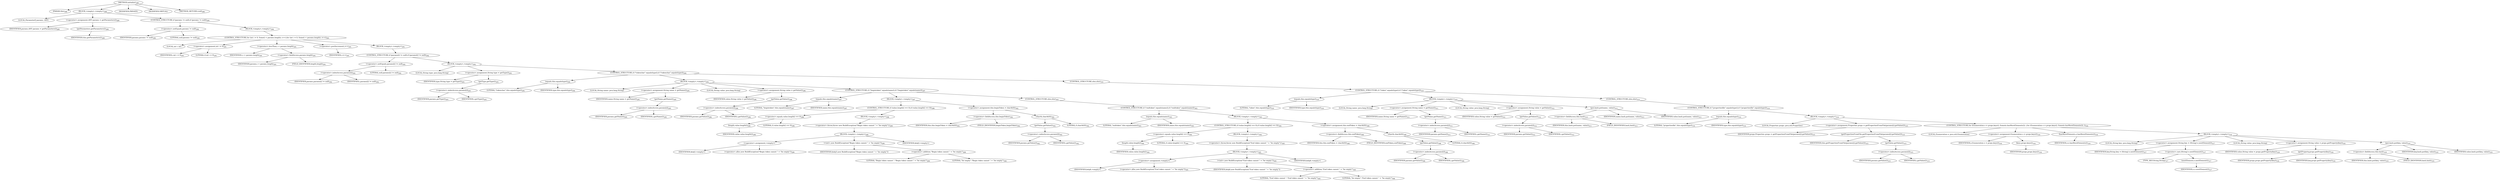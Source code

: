 digraph "initialize" {  
"613" [label = <(METHOD,initialize)<SUB>288</SUB>> ]
"33" [label = <(PARAM,this)<SUB>288</SUB>> ]
"614" [label = <(BLOCK,&lt;empty&gt;,&lt;empty&gt;)<SUB>288</SUB>> ]
"615" [label = <(LOCAL,Parameter[] params: ANY)> ]
"616" [label = <(&lt;operator&gt;.assignment,ANY params = getParameters())<SUB>289</SUB>> ]
"617" [label = <(IDENTIFIER,params,ANY params = getParameters())<SUB>289</SUB>> ]
"618" [label = <(getParameters,getParameters())<SUB>289</SUB>> ]
"32" [label = <(IDENTIFIER,this,getParameters())<SUB>289</SUB>> ]
"619" [label = <(CONTROL_STRUCTURE,if (params != null),if (params != null))<SUB>290</SUB>> ]
"620" [label = <(&lt;operator&gt;.notEquals,params != null)<SUB>290</SUB>> ]
"621" [label = <(IDENTIFIER,params,params != null)<SUB>290</SUB>> ]
"622" [label = <(LITERAL,null,params != null)<SUB>290</SUB>> ]
"623" [label = <(BLOCK,&lt;empty&gt;,&lt;empty&gt;)<SUB>290</SUB>> ]
"624" [label = <(CONTROL_STRUCTURE,for (int i = 0; Some(i &lt; params.length); i++),for (int i = 0; Some(i &lt; params.length); i++))<SUB>291</SUB>> ]
"625" [label = <(LOCAL,int i: int)> ]
"626" [label = <(&lt;operator&gt;.assignment,int i = 0)<SUB>291</SUB>> ]
"627" [label = <(IDENTIFIER,i,int i = 0)<SUB>291</SUB>> ]
"628" [label = <(LITERAL,0,int i = 0)<SUB>291</SUB>> ]
"629" [label = <(&lt;operator&gt;.lessThan,i &lt; params.length)<SUB>291</SUB>> ]
"630" [label = <(IDENTIFIER,i,i &lt; params.length)<SUB>291</SUB>> ]
"631" [label = <(&lt;operator&gt;.fieldAccess,params.length)<SUB>291</SUB>> ]
"632" [label = <(IDENTIFIER,params,i &lt; params.length)<SUB>291</SUB>> ]
"633" [label = <(FIELD_IDENTIFIER,length,length)<SUB>291</SUB>> ]
"634" [label = <(&lt;operator&gt;.postIncrement,i++)<SUB>291</SUB>> ]
"635" [label = <(IDENTIFIER,i,i++)<SUB>291</SUB>> ]
"636" [label = <(BLOCK,&lt;empty&gt;,&lt;empty&gt;)<SUB>291</SUB>> ]
"637" [label = <(CONTROL_STRUCTURE,if (params[i] != null),if (params[i] != null))<SUB>292</SUB>> ]
"638" [label = <(&lt;operator&gt;.notEquals,params[i] != null)<SUB>292</SUB>> ]
"639" [label = <(&lt;operator&gt;.indexAccess,params[i])<SUB>292</SUB>> ]
"640" [label = <(IDENTIFIER,params,params[i] != null)<SUB>292</SUB>> ]
"641" [label = <(IDENTIFIER,i,params[i] != null)<SUB>292</SUB>> ]
"642" [label = <(LITERAL,null,params[i] != null)<SUB>292</SUB>> ]
"643" [label = <(BLOCK,&lt;empty&gt;,&lt;empty&gt;)<SUB>292</SUB>> ]
"644" [label = <(LOCAL,String type: java.lang.String)> ]
"645" [label = <(&lt;operator&gt;.assignment,String type = getType())<SUB>293</SUB>> ]
"646" [label = <(IDENTIFIER,type,String type = getType())<SUB>293</SUB>> ]
"647" [label = <(getType,getType())<SUB>293</SUB>> ]
"648" [label = <(&lt;operator&gt;.indexAccess,params[i])<SUB>293</SUB>> ]
"649" [label = <(IDENTIFIER,params,getType())<SUB>293</SUB>> ]
"650" [label = <(IDENTIFIER,i,getType())<SUB>293</SUB>> ]
"651" [label = <(CONTROL_STRUCTURE,if (&quot;tokenchar&quot;.equals(type)),if (&quot;tokenchar&quot;.equals(type)))<SUB>294</SUB>> ]
"652" [label = <(equals,this.equals(type))<SUB>294</SUB>> ]
"653" [label = <(LITERAL,&quot;tokenchar&quot;,this.equals(type))<SUB>294</SUB>> ]
"654" [label = <(IDENTIFIER,type,this.equals(type))<SUB>294</SUB>> ]
"655" [label = <(BLOCK,&lt;empty&gt;,&lt;empty&gt;)<SUB>294</SUB>> ]
"656" [label = <(LOCAL,String name: java.lang.String)> ]
"657" [label = <(&lt;operator&gt;.assignment,String name = getName())<SUB>295</SUB>> ]
"658" [label = <(IDENTIFIER,name,String name = getName())<SUB>295</SUB>> ]
"659" [label = <(getName,getName())<SUB>295</SUB>> ]
"660" [label = <(&lt;operator&gt;.indexAccess,params[i])<SUB>295</SUB>> ]
"661" [label = <(IDENTIFIER,params,getName())<SUB>295</SUB>> ]
"662" [label = <(IDENTIFIER,i,getName())<SUB>295</SUB>> ]
"663" [label = <(LOCAL,String value: java.lang.String)> ]
"664" [label = <(&lt;operator&gt;.assignment,String value = getValue())<SUB>296</SUB>> ]
"665" [label = <(IDENTIFIER,value,String value = getValue())<SUB>296</SUB>> ]
"666" [label = <(getValue,getValue())<SUB>296</SUB>> ]
"667" [label = <(&lt;operator&gt;.indexAccess,params[i])<SUB>296</SUB>> ]
"668" [label = <(IDENTIFIER,params,getValue())<SUB>296</SUB>> ]
"669" [label = <(IDENTIFIER,i,getValue())<SUB>296</SUB>> ]
"670" [label = <(CONTROL_STRUCTURE,if (&quot;begintoken&quot;.equals(name)),if (&quot;begintoken&quot;.equals(name)))<SUB>297</SUB>> ]
"671" [label = <(equals,this.equals(name))<SUB>297</SUB>> ]
"672" [label = <(LITERAL,&quot;begintoken&quot;,this.equals(name))<SUB>297</SUB>> ]
"673" [label = <(IDENTIFIER,name,this.equals(name))<SUB>297</SUB>> ]
"674" [label = <(BLOCK,&lt;empty&gt;,&lt;empty&gt;)<SUB>297</SUB>> ]
"675" [label = <(CONTROL_STRUCTURE,if (value.length() == 0),if (value.length() == 0))<SUB>298</SUB>> ]
"676" [label = <(&lt;operator&gt;.equals,value.length() == 0)<SUB>298</SUB>> ]
"677" [label = <(length,value.length())<SUB>298</SUB>> ]
"678" [label = <(IDENTIFIER,value,value.length())<SUB>298</SUB>> ]
"679" [label = <(LITERAL,0,value.length() == 0)<SUB>298</SUB>> ]
"680" [label = <(BLOCK,&lt;empty&gt;,&lt;empty&gt;)<SUB>298</SUB>> ]
"681" [label = <(&lt;operator&gt;.throw,throw new BuildException(&quot;Begin token cannot &quot; + &quot;be empty&quot;);)<SUB>299</SUB>> ]
"682" [label = <(BLOCK,&lt;empty&gt;,&lt;empty&gt;)<SUB>299</SUB>> ]
"683" [label = <(&lt;operator&gt;.assignment,&lt;empty&gt;)> ]
"684" [label = <(IDENTIFIER,$obj5,&lt;empty&gt;)> ]
"685" [label = <(&lt;operator&gt;.alloc,new BuildException(&quot;Begin token cannot &quot; + &quot;be empty&quot;))<SUB>299</SUB>> ]
"686" [label = <(&lt;init&gt;,new BuildException(&quot;Begin token cannot &quot; + &quot;be empty&quot;))<SUB>299</SUB>> ]
"687" [label = <(IDENTIFIER,$obj5,new BuildException(&quot;Begin token cannot &quot; + &quot;be empty&quot;))> ]
"688" [label = <(&lt;operator&gt;.addition,&quot;Begin token cannot &quot; + &quot;be empty&quot;)<SUB>299</SUB>> ]
"689" [label = <(LITERAL,&quot;Begin token cannot &quot;,&quot;Begin token cannot &quot; + &quot;be empty&quot;)<SUB>299</SUB>> ]
"690" [label = <(LITERAL,&quot;be empty&quot;,&quot;Begin token cannot &quot; + &quot;be empty&quot;)<SUB>300</SUB>> ]
"691" [label = <(IDENTIFIER,$obj5,&lt;empty&gt;)> ]
"692" [label = <(&lt;operator&gt;.assignment,this.beginToken = charAt(0))<SUB>302</SUB>> ]
"693" [label = <(&lt;operator&gt;.fieldAccess,this.beginToken)<SUB>302</SUB>> ]
"694" [label = <(IDENTIFIER,this,this.beginToken = charAt(0))<SUB>302</SUB>> ]
"695" [label = <(FIELD_IDENTIFIER,beginToken,beginToken)<SUB>302</SUB>> ]
"696" [label = <(charAt,charAt(0))<SUB>302</SUB>> ]
"697" [label = <(getValue,getValue())<SUB>302</SUB>> ]
"698" [label = <(&lt;operator&gt;.indexAccess,params[i])<SUB>302</SUB>> ]
"699" [label = <(IDENTIFIER,params,getValue())<SUB>302</SUB>> ]
"700" [label = <(IDENTIFIER,i,getValue())<SUB>302</SUB>> ]
"701" [label = <(LITERAL,0,charAt(0))<SUB>302</SUB>> ]
"702" [label = <(CONTROL_STRUCTURE,else,else)<SUB>303</SUB>> ]
"703" [label = <(CONTROL_STRUCTURE,if (&quot;endtoken&quot;.equals(name)),if (&quot;endtoken&quot;.equals(name)))<SUB>303</SUB>> ]
"704" [label = <(equals,this.equals(name))<SUB>303</SUB>> ]
"705" [label = <(LITERAL,&quot;endtoken&quot;,this.equals(name))<SUB>303</SUB>> ]
"706" [label = <(IDENTIFIER,name,this.equals(name))<SUB>303</SUB>> ]
"707" [label = <(BLOCK,&lt;empty&gt;,&lt;empty&gt;)<SUB>303</SUB>> ]
"708" [label = <(CONTROL_STRUCTURE,if (value.length() == 0),if (value.length() == 0))<SUB>304</SUB>> ]
"709" [label = <(&lt;operator&gt;.equals,value.length() == 0)<SUB>304</SUB>> ]
"710" [label = <(length,value.length())<SUB>304</SUB>> ]
"711" [label = <(IDENTIFIER,value,value.length())<SUB>304</SUB>> ]
"712" [label = <(LITERAL,0,value.length() == 0)<SUB>304</SUB>> ]
"713" [label = <(BLOCK,&lt;empty&gt;,&lt;empty&gt;)<SUB>304</SUB>> ]
"714" [label = <(&lt;operator&gt;.throw,throw new BuildException(&quot;End token cannot &quot; + &quot;be empty&quot;);)<SUB>305</SUB>> ]
"715" [label = <(BLOCK,&lt;empty&gt;,&lt;empty&gt;)<SUB>305</SUB>> ]
"716" [label = <(&lt;operator&gt;.assignment,&lt;empty&gt;)> ]
"717" [label = <(IDENTIFIER,$obj6,&lt;empty&gt;)> ]
"718" [label = <(&lt;operator&gt;.alloc,new BuildException(&quot;End token cannot &quot; + &quot;be empty&quot;))<SUB>305</SUB>> ]
"719" [label = <(&lt;init&gt;,new BuildException(&quot;End token cannot &quot; + &quot;be empty&quot;))<SUB>305</SUB>> ]
"720" [label = <(IDENTIFIER,$obj6,new BuildException(&quot;End token cannot &quot; + &quot;be empty&quot;))> ]
"721" [label = <(&lt;operator&gt;.addition,&quot;End token cannot &quot; + &quot;be empty&quot;)<SUB>305</SUB>> ]
"722" [label = <(LITERAL,&quot;End token cannot &quot;,&quot;End token cannot &quot; + &quot;be empty&quot;)<SUB>305</SUB>> ]
"723" [label = <(LITERAL,&quot;be empty&quot;,&quot;End token cannot &quot; + &quot;be empty&quot;)<SUB>306</SUB>> ]
"724" [label = <(IDENTIFIER,$obj6,&lt;empty&gt;)> ]
"725" [label = <(&lt;operator&gt;.assignment,this.endToken = charAt(0))<SUB>308</SUB>> ]
"726" [label = <(&lt;operator&gt;.fieldAccess,this.endToken)<SUB>308</SUB>> ]
"727" [label = <(IDENTIFIER,this,this.endToken = charAt(0))<SUB>308</SUB>> ]
"728" [label = <(FIELD_IDENTIFIER,endToken,endToken)<SUB>308</SUB>> ]
"729" [label = <(charAt,charAt(0))<SUB>308</SUB>> ]
"730" [label = <(getValue,getValue())<SUB>308</SUB>> ]
"731" [label = <(&lt;operator&gt;.indexAccess,params[i])<SUB>308</SUB>> ]
"732" [label = <(IDENTIFIER,params,getValue())<SUB>308</SUB>> ]
"733" [label = <(IDENTIFIER,i,getValue())<SUB>308</SUB>> ]
"734" [label = <(LITERAL,0,charAt(0))<SUB>308</SUB>> ]
"735" [label = <(CONTROL_STRUCTURE,else,else)<SUB>310</SUB>> ]
"736" [label = <(CONTROL_STRUCTURE,if (&quot;token&quot;.equals(type)),if (&quot;token&quot;.equals(type)))<SUB>310</SUB>> ]
"737" [label = <(equals,this.equals(type))<SUB>310</SUB>> ]
"738" [label = <(LITERAL,&quot;token&quot;,this.equals(type))<SUB>310</SUB>> ]
"739" [label = <(IDENTIFIER,type,this.equals(type))<SUB>310</SUB>> ]
"740" [label = <(BLOCK,&lt;empty&gt;,&lt;empty&gt;)<SUB>310</SUB>> ]
"741" [label = <(LOCAL,String name: java.lang.String)> ]
"742" [label = <(&lt;operator&gt;.assignment,String name = getName())<SUB>311</SUB>> ]
"743" [label = <(IDENTIFIER,name,String name = getName())<SUB>311</SUB>> ]
"744" [label = <(getName,getName())<SUB>311</SUB>> ]
"745" [label = <(&lt;operator&gt;.indexAccess,params[i])<SUB>311</SUB>> ]
"746" [label = <(IDENTIFIER,params,getName())<SUB>311</SUB>> ]
"747" [label = <(IDENTIFIER,i,getName())<SUB>311</SUB>> ]
"748" [label = <(LOCAL,String value: java.lang.String)> ]
"749" [label = <(&lt;operator&gt;.assignment,String value = getValue())<SUB>312</SUB>> ]
"750" [label = <(IDENTIFIER,value,String value = getValue())<SUB>312</SUB>> ]
"751" [label = <(getValue,getValue())<SUB>312</SUB>> ]
"752" [label = <(&lt;operator&gt;.indexAccess,params[i])<SUB>312</SUB>> ]
"753" [label = <(IDENTIFIER,params,getValue())<SUB>312</SUB>> ]
"754" [label = <(IDENTIFIER,i,getValue())<SUB>312</SUB>> ]
"755" [label = <(put,hash.put(name, value))<SUB>313</SUB>> ]
"756" [label = <(&lt;operator&gt;.fieldAccess,this.hash)<SUB>313</SUB>> ]
"757" [label = <(IDENTIFIER,this,hash.put(name, value))<SUB>313</SUB>> ]
"758" [label = <(FIELD_IDENTIFIER,hash,hash)<SUB>313</SUB>> ]
"759" [label = <(IDENTIFIER,name,hash.put(name, value))<SUB>313</SUB>> ]
"760" [label = <(IDENTIFIER,value,hash.put(name, value))<SUB>313</SUB>> ]
"761" [label = <(CONTROL_STRUCTURE,else,else)<SUB>314</SUB>> ]
"762" [label = <(CONTROL_STRUCTURE,if (&quot;propertiesfile&quot;.equals(type)),if (&quot;propertiesfile&quot;.equals(type)))<SUB>314</SUB>> ]
"763" [label = <(equals,this.equals(type))<SUB>314</SUB>> ]
"764" [label = <(LITERAL,&quot;propertiesfile&quot;,this.equals(type))<SUB>314</SUB>> ]
"765" [label = <(IDENTIFIER,type,this.equals(type))<SUB>314</SUB>> ]
"766" [label = <(BLOCK,&lt;empty&gt;,&lt;empty&gt;)<SUB>314</SUB>> ]
"767" [label = <(LOCAL,Properties props: java.util.Properties)> ]
"768" [label = <(&lt;operator&gt;.assignment,Properties props = getPropertiesFromFile(params[i].getValue()))<SUB>315</SUB>> ]
"769" [label = <(IDENTIFIER,props,Properties props = getPropertiesFromFile(params[i].getValue()))<SUB>315</SUB>> ]
"770" [label = <(getPropertiesFromFile,getPropertiesFromFile(params[i].getValue()))<SUB>315</SUB>> ]
"34" [label = <(IDENTIFIER,this,getPropertiesFromFile(params[i].getValue()))<SUB>315</SUB>> ]
"771" [label = <(getValue,getValue())<SUB>315</SUB>> ]
"772" [label = <(&lt;operator&gt;.indexAccess,params[i])<SUB>315</SUB>> ]
"773" [label = <(IDENTIFIER,params,getValue())<SUB>315</SUB>> ]
"774" [label = <(IDENTIFIER,i,getValue())<SUB>315</SUB>> ]
"775" [label = <(CONTROL_STRUCTURE,for (Enumeration e = props.keys(); Some(e.hasMoreElements()); ),for (Enumeration e = props.keys(); Some(e.hasMoreElements()); ))<SUB>316</SUB>> ]
"776" [label = <(LOCAL,Enumeration e: java.util.Enumeration)> ]
"777" [label = <(&lt;operator&gt;.assignment,Enumeration e = props.keys())<SUB>316</SUB>> ]
"778" [label = <(IDENTIFIER,e,Enumeration e = props.keys())<SUB>316</SUB>> ]
"779" [label = <(keys,props.keys())<SUB>316</SUB>> ]
"780" [label = <(IDENTIFIER,props,props.keys())<SUB>316</SUB>> ]
"781" [label = <(hasMoreElements,e.hasMoreElements())<SUB>316</SUB>> ]
"782" [label = <(IDENTIFIER,e,e.hasMoreElements())<SUB>316</SUB>> ]
"783" [label = <(BLOCK,&lt;empty&gt;,&lt;empty&gt;)<SUB>316</SUB>> ]
"784" [label = <(LOCAL,String key: java.lang.String)> ]
"785" [label = <(&lt;operator&gt;.assignment,String key = (String) e.nextElement())<SUB>317</SUB>> ]
"786" [label = <(IDENTIFIER,key,String key = (String) e.nextElement())<SUB>317</SUB>> ]
"787" [label = <(&lt;operator&gt;.cast,(String) e.nextElement())<SUB>317</SUB>> ]
"788" [label = <(TYPE_REF,String,String)<SUB>317</SUB>> ]
"789" [label = <(nextElement,e.nextElement())<SUB>317</SUB>> ]
"790" [label = <(IDENTIFIER,e,e.nextElement())<SUB>317</SUB>> ]
"791" [label = <(LOCAL,String value: java.lang.String)> ]
"792" [label = <(&lt;operator&gt;.assignment,String value = props.getProperty(key))<SUB>318</SUB>> ]
"793" [label = <(IDENTIFIER,value,String value = props.getProperty(key))<SUB>318</SUB>> ]
"794" [label = <(getProperty,props.getProperty(key))<SUB>318</SUB>> ]
"795" [label = <(IDENTIFIER,props,props.getProperty(key))<SUB>318</SUB>> ]
"796" [label = <(IDENTIFIER,key,props.getProperty(key))<SUB>318</SUB>> ]
"797" [label = <(put,hash.put(key, value))<SUB>319</SUB>> ]
"798" [label = <(&lt;operator&gt;.fieldAccess,this.hash)<SUB>319</SUB>> ]
"799" [label = <(IDENTIFIER,this,hash.put(key, value))<SUB>319</SUB>> ]
"800" [label = <(FIELD_IDENTIFIER,hash,hash)<SUB>319</SUB>> ]
"801" [label = <(IDENTIFIER,key,hash.put(key, value))<SUB>319</SUB>> ]
"802" [label = <(IDENTIFIER,value,hash.put(key, value))<SUB>319</SUB>> ]
"803" [label = <(MODIFIER,PRIVATE)> ]
"804" [label = <(MODIFIER,VIRTUAL)> ]
"805" [label = <(METHOD_RETURN,void)<SUB>288</SUB>> ]
  "613" -> "33" 
  "613" -> "614" 
  "613" -> "803" 
  "613" -> "804" 
  "613" -> "805" 
  "614" -> "615" 
  "614" -> "616" 
  "614" -> "619" 
  "616" -> "617" 
  "616" -> "618" 
  "618" -> "32" 
  "619" -> "620" 
  "619" -> "623" 
  "620" -> "621" 
  "620" -> "622" 
  "623" -> "624" 
  "624" -> "625" 
  "624" -> "626" 
  "624" -> "629" 
  "624" -> "634" 
  "624" -> "636" 
  "626" -> "627" 
  "626" -> "628" 
  "629" -> "630" 
  "629" -> "631" 
  "631" -> "632" 
  "631" -> "633" 
  "634" -> "635" 
  "636" -> "637" 
  "637" -> "638" 
  "637" -> "643" 
  "638" -> "639" 
  "638" -> "642" 
  "639" -> "640" 
  "639" -> "641" 
  "643" -> "644" 
  "643" -> "645" 
  "643" -> "651" 
  "645" -> "646" 
  "645" -> "647" 
  "647" -> "648" 
  "648" -> "649" 
  "648" -> "650" 
  "651" -> "652" 
  "651" -> "655" 
  "651" -> "735" 
  "652" -> "653" 
  "652" -> "654" 
  "655" -> "656" 
  "655" -> "657" 
  "655" -> "663" 
  "655" -> "664" 
  "655" -> "670" 
  "657" -> "658" 
  "657" -> "659" 
  "659" -> "660" 
  "660" -> "661" 
  "660" -> "662" 
  "664" -> "665" 
  "664" -> "666" 
  "666" -> "667" 
  "667" -> "668" 
  "667" -> "669" 
  "670" -> "671" 
  "670" -> "674" 
  "670" -> "702" 
  "671" -> "672" 
  "671" -> "673" 
  "674" -> "675" 
  "674" -> "692" 
  "675" -> "676" 
  "675" -> "680" 
  "676" -> "677" 
  "676" -> "679" 
  "677" -> "678" 
  "680" -> "681" 
  "681" -> "682" 
  "682" -> "683" 
  "682" -> "686" 
  "682" -> "691" 
  "683" -> "684" 
  "683" -> "685" 
  "686" -> "687" 
  "686" -> "688" 
  "688" -> "689" 
  "688" -> "690" 
  "692" -> "693" 
  "692" -> "696" 
  "693" -> "694" 
  "693" -> "695" 
  "696" -> "697" 
  "696" -> "701" 
  "697" -> "698" 
  "698" -> "699" 
  "698" -> "700" 
  "702" -> "703" 
  "703" -> "704" 
  "703" -> "707" 
  "704" -> "705" 
  "704" -> "706" 
  "707" -> "708" 
  "707" -> "725" 
  "708" -> "709" 
  "708" -> "713" 
  "709" -> "710" 
  "709" -> "712" 
  "710" -> "711" 
  "713" -> "714" 
  "714" -> "715" 
  "715" -> "716" 
  "715" -> "719" 
  "715" -> "724" 
  "716" -> "717" 
  "716" -> "718" 
  "719" -> "720" 
  "719" -> "721" 
  "721" -> "722" 
  "721" -> "723" 
  "725" -> "726" 
  "725" -> "729" 
  "726" -> "727" 
  "726" -> "728" 
  "729" -> "730" 
  "729" -> "734" 
  "730" -> "731" 
  "731" -> "732" 
  "731" -> "733" 
  "735" -> "736" 
  "736" -> "737" 
  "736" -> "740" 
  "736" -> "761" 
  "737" -> "738" 
  "737" -> "739" 
  "740" -> "741" 
  "740" -> "742" 
  "740" -> "748" 
  "740" -> "749" 
  "740" -> "755" 
  "742" -> "743" 
  "742" -> "744" 
  "744" -> "745" 
  "745" -> "746" 
  "745" -> "747" 
  "749" -> "750" 
  "749" -> "751" 
  "751" -> "752" 
  "752" -> "753" 
  "752" -> "754" 
  "755" -> "756" 
  "755" -> "759" 
  "755" -> "760" 
  "756" -> "757" 
  "756" -> "758" 
  "761" -> "762" 
  "762" -> "763" 
  "762" -> "766" 
  "763" -> "764" 
  "763" -> "765" 
  "766" -> "767" 
  "766" -> "768" 
  "766" -> "775" 
  "768" -> "769" 
  "768" -> "770" 
  "770" -> "34" 
  "770" -> "771" 
  "771" -> "772" 
  "772" -> "773" 
  "772" -> "774" 
  "775" -> "776" 
  "775" -> "777" 
  "775" -> "781" 
  "775" -> "783" 
  "777" -> "778" 
  "777" -> "779" 
  "779" -> "780" 
  "781" -> "782" 
  "783" -> "784" 
  "783" -> "785" 
  "783" -> "791" 
  "783" -> "792" 
  "783" -> "797" 
  "785" -> "786" 
  "785" -> "787" 
  "787" -> "788" 
  "787" -> "789" 
  "789" -> "790" 
  "792" -> "793" 
  "792" -> "794" 
  "794" -> "795" 
  "794" -> "796" 
  "797" -> "798" 
  "797" -> "801" 
  "797" -> "802" 
  "798" -> "799" 
  "798" -> "800" 
}
